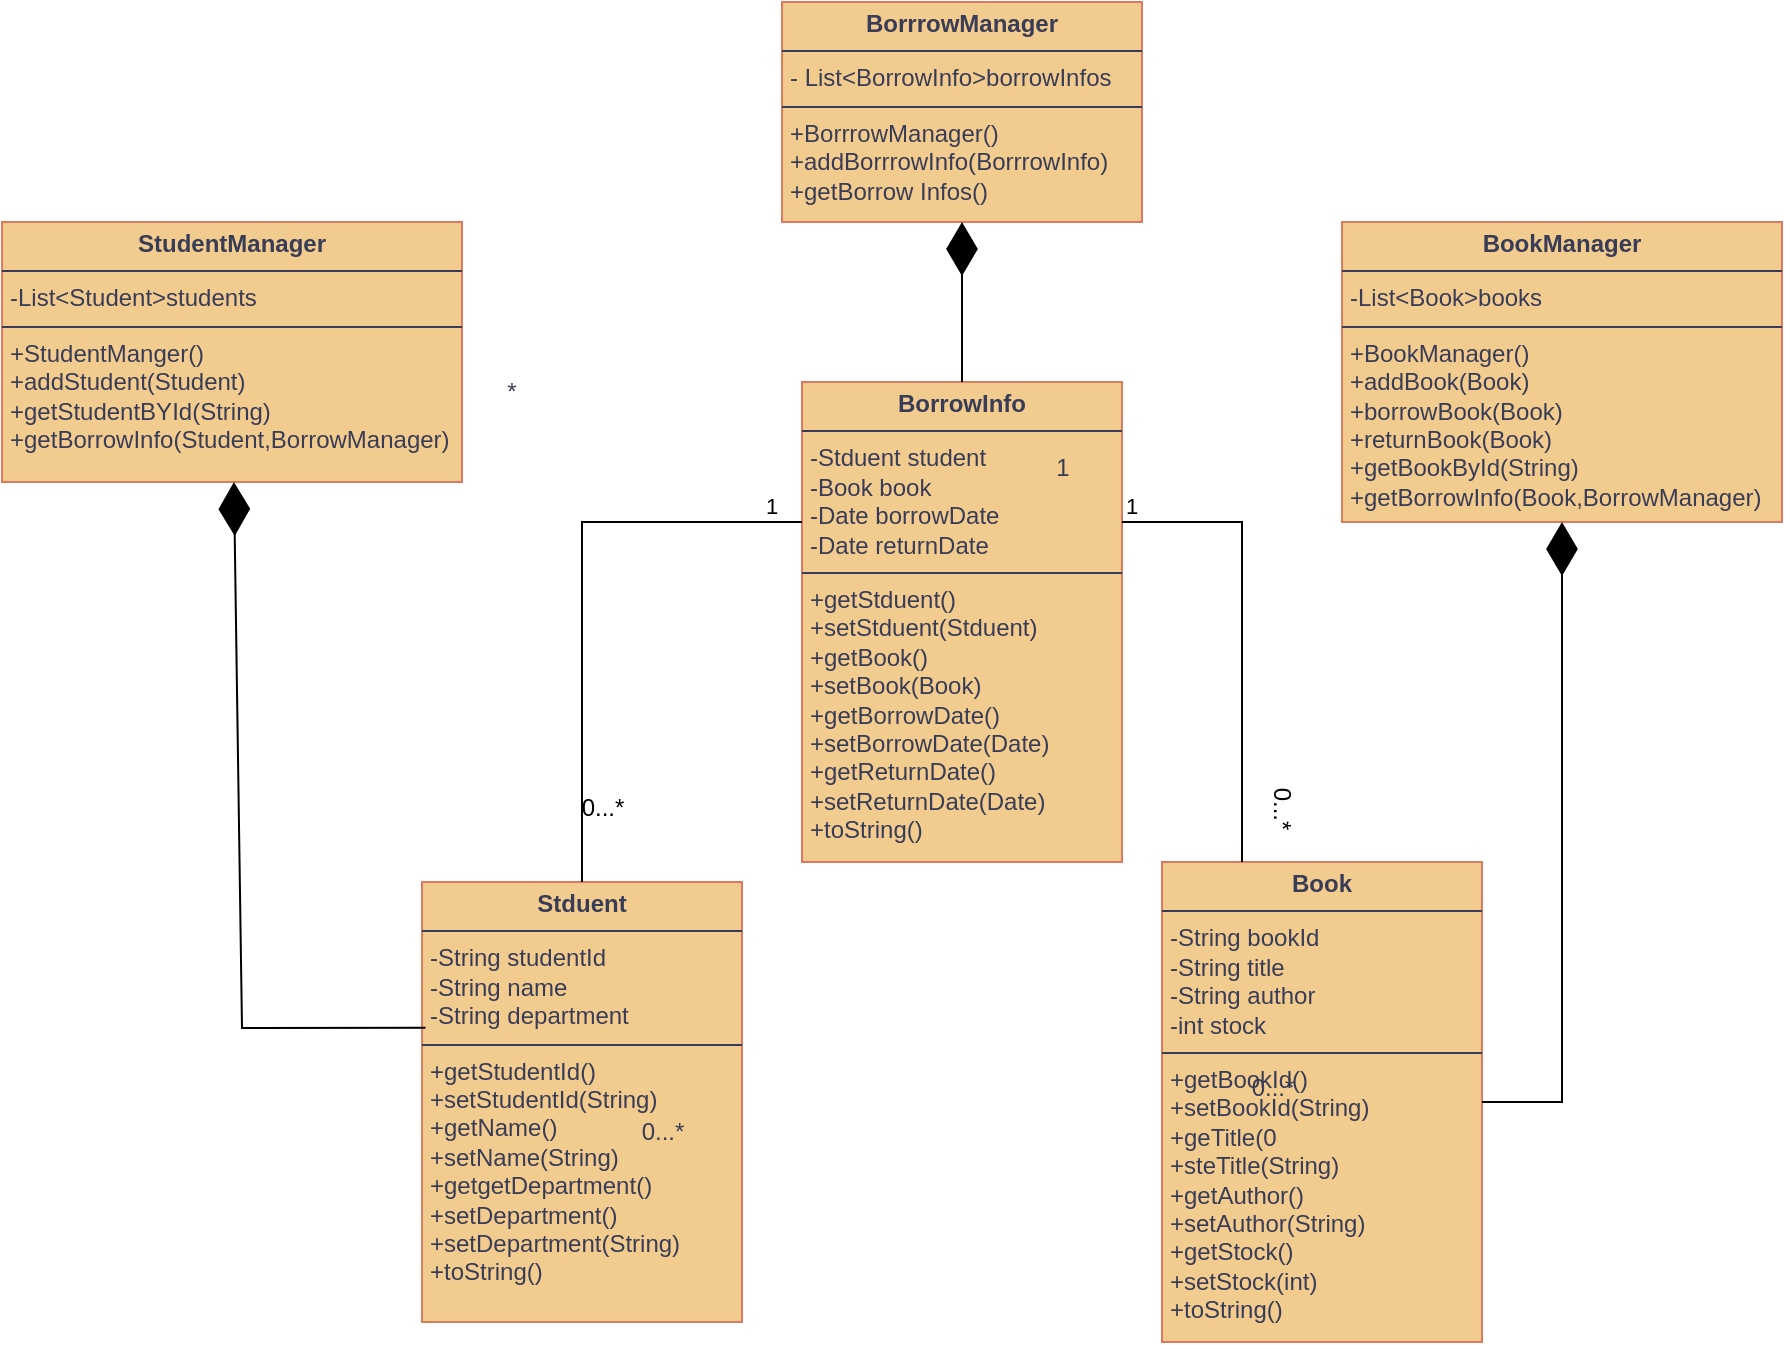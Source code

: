 <mxfile version="24.4.0" type="device">
  <diagram id="C5RBs43oDa-KdzZeNtuy" name="Page-1">
    <mxGraphModel dx="2062" dy="844" grid="1" gridSize="10" guides="1" tooltips="1" connect="1" arrows="1" fold="1" page="1" pageScale="1" pageWidth="827" pageHeight="1169" background="#ffffff" math="0" shadow="0">
      <root>
        <mxCell id="WIyWlLk6GJQsqaUBKTNV-0" />
        <mxCell id="WIyWlLk6GJQsqaUBKTNV-1" parent="WIyWlLk6GJQsqaUBKTNV-0" />
        <mxCell id="tygYZwtcE6f_I6DMLNzs-10" value="&lt;p style=&quot;margin:0px;margin-top:4px;text-align:center;&quot;&gt;&lt;span style=&quot;font-weight: 700;&quot;&gt;BorrrowManager&lt;/span&gt;&lt;br&gt;&lt;/p&gt;&lt;hr size=&quot;1&quot; style=&quot;border-style:solid;&quot;&gt;&lt;p style=&quot;margin:0px;margin-left:4px;&quot;&gt;- List&amp;lt;BorrowInfo&amp;gt;borrowInfos&lt;/p&gt;&lt;hr size=&quot;1&quot; style=&quot;border-style:solid;&quot;&gt;&lt;p style=&quot;margin:0px;margin-left:4px;&quot;&gt;+&lt;span style=&quot;text-align: center; background-color: initial;&quot;&gt;BorrrowManager()&lt;/span&gt;&lt;/p&gt;&lt;p style=&quot;margin:0px;margin-left:4px;&quot;&gt;&lt;span style=&quot;text-align: center; background-color: initial;&quot;&gt;+add&lt;/span&gt;&lt;span style=&quot;text-align: center; background-color: initial;&quot;&gt;BorrrowInfo(&lt;/span&gt;&lt;span style=&quot;text-align: center; background-color: initial;&quot;&gt;BorrrowInfo&lt;/span&gt;&lt;span style=&quot;background-color: initial; text-align: center;&quot;&gt;)&lt;/span&gt;&lt;/p&gt;&lt;p style=&quot;margin:0px;margin-left:4px;&quot;&gt;&lt;span style=&quot;background-color: initial; text-align: center;&quot;&gt;+getBorrow Infos()&lt;/span&gt;&lt;/p&gt;" style="verticalAlign=top;align=left;overflow=fill;html=1;whiteSpace=wrap;strokeColor=#E07A5F;fontColor=#393C56;fillColor=#F2CC8F;" parent="WIyWlLk6GJQsqaUBKTNV-1" vertex="1">
          <mxGeometry x="360" y="120" width="180" height="110" as="geometry" />
        </mxCell>
        <mxCell id="tygYZwtcE6f_I6DMLNzs-11" value="&lt;p style=&quot;margin:0px;margin-top:4px;text-align:center;&quot;&gt;&lt;b&gt;BorrowInfo&lt;/b&gt;&lt;/p&gt;&lt;hr size=&quot;1&quot; style=&quot;border-style:solid;&quot;&gt;&lt;p style=&quot;margin:0px;margin-left:4px;&quot;&gt;-Stduent student&lt;/p&gt;&lt;p style=&quot;margin:0px;margin-left:4px;&quot;&gt;-Book book&lt;/p&gt;&lt;p style=&quot;margin:0px;margin-left:4px;&quot;&gt;-Date borrowDate&lt;/p&gt;&lt;p style=&quot;margin:0px;margin-left:4px;&quot;&gt;-Date returnDate&lt;/p&gt;&lt;hr size=&quot;1&quot; style=&quot;border-style:solid;&quot;&gt;&lt;p style=&quot;margin:0px;margin-left:4px;&quot;&gt;+getStduent()&lt;/p&gt;&lt;p style=&quot;margin:0px;margin-left:4px;&quot;&gt;+setStduent(Stduent)&lt;/p&gt;&lt;p style=&quot;margin:0px;margin-left:4px;&quot;&gt;+getBook()&lt;/p&gt;&lt;p style=&quot;margin:0px;margin-left:4px;&quot;&gt;+setBook(Book)&lt;/p&gt;&lt;p style=&quot;margin:0px;margin-left:4px;&quot;&gt;+&lt;span style=&quot;background-color: initial;&quot;&gt;getBorrowDate()&lt;/span&gt;&lt;/p&gt;&lt;p style=&quot;margin:0px;margin-left:4px;&quot;&gt;+setBorrowDate(Date)&lt;/p&gt;&lt;p style=&quot;margin:0px;margin-left:4px;&quot;&gt;+getReturnDate()&lt;/p&gt;&lt;p style=&quot;margin:0px;margin-left:4px;&quot;&gt;+setReturnDate(Date)&lt;br&gt;&lt;/p&gt;&lt;p style=&quot;margin:0px;margin-left:4px;&quot;&gt;+toString()&lt;/p&gt;" style="verticalAlign=top;align=left;overflow=fill;html=1;whiteSpace=wrap;strokeColor=#E07A5F;fontColor=#393C56;fillColor=#F2CC8F;" parent="WIyWlLk6GJQsqaUBKTNV-1" vertex="1">
          <mxGeometry x="370" y="310" width="160" height="240" as="geometry" />
        </mxCell>
        <mxCell id="tygYZwtcE6f_I6DMLNzs-18" value="*" style="text;html=1;align=center;verticalAlign=middle;whiteSpace=wrap;rounded=0;fontColor=#393C56;" parent="WIyWlLk6GJQsqaUBKTNV-1" vertex="1">
          <mxGeometry x="220" y="310" width="10" height="10" as="geometry" />
        </mxCell>
        <mxCell id="tygYZwtcE6f_I6DMLNzs-19" value="&lt;p style=&quot;margin:0px;margin-top:4px;text-align:center;&quot;&gt;&lt;b&gt;Stduent&lt;/b&gt;&lt;/p&gt;&lt;hr size=&quot;1&quot; style=&quot;border-style:solid;&quot;&gt;&lt;p style=&quot;margin:0px;margin-left:4px;&quot;&gt;-String studentId&lt;/p&gt;&lt;p style=&quot;margin:0px;margin-left:4px;&quot;&gt;-String name&lt;/p&gt;&lt;p style=&quot;margin:0px;margin-left:4px;&quot;&gt;-String department&lt;/p&gt;&lt;hr size=&quot;1&quot; style=&quot;border-style:solid;&quot;&gt;&lt;p style=&quot;margin:0px;margin-left:4px;&quot;&gt;+getStudentId()&lt;/p&gt;&lt;p style=&quot;margin:0px;margin-left:4px;&quot;&gt;+setStudentId(String)&lt;br&gt;&lt;/p&gt;&lt;p style=&quot;margin:0px;margin-left:4px;&quot;&gt;+getName()&lt;/p&gt;&lt;p style=&quot;margin:0px;margin-left:4px;&quot;&gt;+setName(String)&lt;br&gt;&lt;/p&gt;&lt;p style=&quot;margin:0px;margin-left:4px;&quot;&gt;+getgetDepartment()&lt;/p&gt;&lt;p style=&quot;margin:0px;margin-left:4px;&quot;&gt;+setDepartment()&lt;/p&gt;&lt;p style=&quot;margin:0px;margin-left:4px;&quot;&gt;+setDepartment(String)&lt;/p&gt;&lt;p style=&quot;margin:0px;margin-left:4px;&quot;&gt;+toString()&lt;/p&gt;&lt;p style=&quot;margin:0px;margin-left:4px;&quot;&gt;&lt;br&gt;&lt;/p&gt;&lt;p style=&quot;margin:0px;margin-left:4px;&quot;&gt;&lt;br&gt;&lt;/p&gt;" style="verticalAlign=top;align=left;overflow=fill;html=1;whiteSpace=wrap;strokeColor=#E07A5F;fontColor=#393C56;fillColor=#F2CC8F;" parent="WIyWlLk6GJQsqaUBKTNV-1" vertex="1">
          <mxGeometry x="180" y="560" width="160" height="220" as="geometry" />
        </mxCell>
        <mxCell id="tygYZwtcE6f_I6DMLNzs-24" value="&lt;p style=&quot;margin:0px;margin-top:4px;text-align:center;&quot;&gt;&lt;b&gt;StudentManager&lt;/b&gt;&lt;/p&gt;&lt;hr size=&quot;1&quot; style=&quot;border-style:solid;&quot;&gt;&lt;p style=&quot;margin:0px;margin-left:4px;&quot;&gt;-List&amp;lt;Student&amp;gt;students&lt;/p&gt;&lt;hr size=&quot;1&quot; style=&quot;border-style:solid;&quot;&gt;&lt;p style=&quot;margin:0px;margin-left:4px;&quot;&gt;+StudentManger()&lt;/p&gt;&lt;p style=&quot;margin:0px;margin-left:4px;&quot;&gt;+addStudent(Student&lt;span style=&quot;background-color: initial;&quot;&gt;)&lt;/span&gt;&lt;/p&gt;&lt;p style=&quot;margin:0px;margin-left:4px;&quot;&gt;&lt;span style=&quot;background-color: initial;&quot;&gt;+getStudentBYId(String)&lt;/span&gt;&lt;/p&gt;&lt;p style=&quot;margin:0px;margin-left:4px;&quot;&gt;&lt;span style=&quot;background-color: initial;&quot;&gt;+getBorrowInfo(Student,BorrowManager)&lt;/span&gt;&lt;/p&gt;" style="verticalAlign=top;align=left;overflow=fill;html=1;whiteSpace=wrap;strokeColor=#E07A5F;fontColor=#393C56;fillColor=#F2CC8F;" parent="WIyWlLk6GJQsqaUBKTNV-1" vertex="1">
          <mxGeometry x="-30" y="230" width="230" height="130" as="geometry" />
        </mxCell>
        <mxCell id="tygYZwtcE6f_I6DMLNzs-25" value="&lt;p style=&quot;margin:0px;margin-top:4px;text-align:center;&quot;&gt;&lt;b&gt;BookManager&lt;/b&gt;&lt;/p&gt;&lt;hr size=&quot;1&quot; style=&quot;border-style:solid;&quot;&gt;&lt;p style=&quot;margin:0px;margin-left:4px;&quot;&gt;-List&amp;lt;Book&amp;gt;books&lt;/p&gt;&lt;hr size=&quot;1&quot; style=&quot;border-style:solid;&quot;&gt;&lt;p style=&quot;margin:0px;margin-left:4px;&quot;&gt;+BookManager()&lt;/p&gt;&lt;p style=&quot;margin:0px;margin-left:4px;&quot;&gt;+addBook(Book)&lt;br&gt;+borrowBook(Book)&lt;/p&gt;&lt;p style=&quot;margin:0px;margin-left:4px;&quot;&gt;+returnBook(Book)&lt;/p&gt;&lt;p style=&quot;margin:0px;margin-left:4px;&quot;&gt;+getBookById(String)&lt;/p&gt;&lt;p style=&quot;margin:0px;margin-left:4px;&quot;&gt;+getBorrowInfo(Book,BorrowManager)&lt;/p&gt;" style="verticalAlign=top;align=left;overflow=fill;html=1;whiteSpace=wrap;strokeColor=#E07A5F;fontColor=#393C56;fillColor=#F2CC8F;" parent="WIyWlLk6GJQsqaUBKTNV-1" vertex="1">
          <mxGeometry x="640" y="230" width="220" height="150" as="geometry" />
        </mxCell>
        <mxCell id="tygYZwtcE6f_I6DMLNzs-26" value="&lt;p style=&quot;margin:0px;margin-top:4px;text-align:center;&quot;&gt;&lt;b&gt;Book&lt;/b&gt;&lt;/p&gt;&lt;hr size=&quot;1&quot; style=&quot;border-style:solid;&quot;&gt;&lt;p style=&quot;margin:0px;margin-left:4px;&quot;&gt;-String bookId&lt;/p&gt;&lt;p style=&quot;margin:0px;margin-left:4px;&quot;&gt;-String title&lt;/p&gt;&lt;p style=&quot;margin:0px;margin-left:4px;&quot;&gt;-String author&lt;/p&gt;&lt;p style=&quot;margin:0px;margin-left:4px;&quot;&gt;-int stock&lt;/p&gt;&lt;hr size=&quot;1&quot; style=&quot;border-style:solid;&quot;&gt;&lt;p style=&quot;margin:0px;margin-left:4px;&quot;&gt;+getBookId()&lt;/p&gt;&lt;p style=&quot;margin:0px;margin-left:4px;&quot;&gt;+setBookId(String)&lt;/p&gt;&lt;p style=&quot;margin:0px;margin-left:4px;&quot;&gt;+geTitle(0&lt;/p&gt;&lt;p style=&quot;margin:0px;margin-left:4px;&quot;&gt;+steTitle(String)&lt;/p&gt;&lt;p style=&quot;margin:0px;margin-left:4px;&quot;&gt;+getAuthor()&lt;/p&gt;&lt;p style=&quot;margin:0px;margin-left:4px;&quot;&gt;+setAuthor(String)&lt;/p&gt;&lt;p style=&quot;margin:0px;margin-left:4px;&quot;&gt;+getStock()&lt;/p&gt;&lt;p style=&quot;margin:0px;margin-left:4px;&quot;&gt;+setStock(int)&lt;/p&gt;&lt;p style=&quot;margin:0px;margin-left:4px;&quot;&gt;+toString()&lt;/p&gt;" style="verticalAlign=top;align=left;overflow=fill;html=1;whiteSpace=wrap;strokeColor=#E07A5F;fontColor=#393C56;fillColor=#F2CC8F;" parent="WIyWlLk6GJQsqaUBKTNV-1" vertex="1">
          <mxGeometry x="550" y="550" width="160" height="240" as="geometry" />
        </mxCell>
        <mxCell id="tygYZwtcE6f_I6DMLNzs-32" value="0...*" style="text;html=1;align=center;verticalAlign=middle;resizable=0;points=[];autosize=1;strokeColor=none;fillColor=none;fontColor=#393C56;" parent="WIyWlLk6GJQsqaUBKTNV-1" vertex="1">
          <mxGeometry x="585" y="648" width="40" height="30" as="geometry" />
        </mxCell>
        <mxCell id="tygYZwtcE6f_I6DMLNzs-36" value="1" style="text;html=1;align=center;verticalAlign=middle;resizable=0;points=[];autosize=1;strokeColor=none;fillColor=none;fontColor=#393C56;" parent="WIyWlLk6GJQsqaUBKTNV-1" vertex="1">
          <mxGeometry x="485" y="338" width="30" height="30" as="geometry" />
        </mxCell>
        <mxCell id="npyDdQqKM58Z-gS2sZ5w-0" value="" style="endArrow=diamondThin;endFill=1;endSize=24;html=1;rounded=0;exitX=0.011;exitY=0.331;exitDx=0;exitDy=0;exitPerimeter=0;" parent="WIyWlLk6GJQsqaUBKTNV-1" source="tygYZwtcE6f_I6DMLNzs-19" target="tygYZwtcE6f_I6DMLNzs-24" edge="1">
          <mxGeometry width="160" relative="1" as="geometry">
            <mxPoint x="-25" y="630" as="sourcePoint" />
            <mxPoint x="135" y="630" as="targetPoint" />
            <Array as="points">
              <mxPoint x="90" y="633" />
            </Array>
          </mxGeometry>
        </mxCell>
        <mxCell id="npyDdQqKM58Z-gS2sZ5w-1" value="" style="endArrow=diamondThin;endFill=1;endSize=24;html=1;rounded=0;" parent="WIyWlLk6GJQsqaUBKTNV-1" source="tygYZwtcE6f_I6DMLNzs-26" target="tygYZwtcE6f_I6DMLNzs-25" edge="1">
          <mxGeometry width="160" relative="1" as="geometry">
            <mxPoint x="330" y="470" as="sourcePoint" />
            <mxPoint x="730" y="580" as="targetPoint" />
            <Array as="points">
              <mxPoint x="750" y="670" />
            </Array>
          </mxGeometry>
        </mxCell>
        <mxCell id="npyDdQqKM58Z-gS2sZ5w-2" value="0...*" style="text;html=1;align=center;verticalAlign=middle;resizable=0;points=[];autosize=1;strokeColor=none;fillColor=none;fontColor=#393C56;" parent="WIyWlLk6GJQsqaUBKTNV-1" vertex="1">
          <mxGeometry x="280" y="670" width="40" height="30" as="geometry" />
        </mxCell>
        <mxCell id="npyDdQqKM58Z-gS2sZ5w-3" value="" style="endArrow=none;endFill=0;html=1;edgeStyle=orthogonalEdgeStyle;align=left;verticalAlign=top;rounded=0;" parent="WIyWlLk6GJQsqaUBKTNV-1" source="tygYZwtcE6f_I6DMLNzs-11" target="tygYZwtcE6f_I6DMLNzs-26" edge="1">
          <mxGeometry x="-1" relative="1" as="geometry">
            <mxPoint x="490" y="470" as="sourcePoint" />
            <mxPoint x="330" y="470" as="targetPoint" />
            <Array as="points">
              <mxPoint x="590" y="380" />
            </Array>
          </mxGeometry>
        </mxCell>
        <mxCell id="npyDdQqKM58Z-gS2sZ5w-4" value="1" style="edgeLabel;resizable=0;html=1;align=left;verticalAlign=bottom;" parent="npyDdQqKM58Z-gS2sZ5w-3" connectable="0" vertex="1">
          <mxGeometry x="-1" relative="1" as="geometry" />
        </mxCell>
        <mxCell id="npyDdQqKM58Z-gS2sZ5w-7" value="" style="endArrow=none;endFill=0;html=1;edgeStyle=orthogonalEdgeStyle;align=left;verticalAlign=top;rounded=0;" parent="WIyWlLk6GJQsqaUBKTNV-1" source="tygYZwtcE6f_I6DMLNzs-11" target="tygYZwtcE6f_I6DMLNzs-19" edge="1">
          <mxGeometry x="-1" relative="1" as="geometry">
            <mxPoint x="330" y="570" as="sourcePoint" />
            <mxPoint x="490" y="570" as="targetPoint" />
            <Array as="points">
              <mxPoint x="260" y="380" />
            </Array>
          </mxGeometry>
        </mxCell>
        <mxCell id="npyDdQqKM58Z-gS2sZ5w-8" value="1" style="edgeLabel;resizable=0;html=1;align=left;verticalAlign=bottom;" parent="npyDdQqKM58Z-gS2sZ5w-7" connectable="0" vertex="1">
          <mxGeometry x="-1" relative="1" as="geometry">
            <mxPoint x="-20" as="offset" />
          </mxGeometry>
        </mxCell>
        <mxCell id="npyDdQqKM58Z-gS2sZ5w-9" value="0...*" style="text;html=1;align=center;verticalAlign=middle;resizable=0;points=[];autosize=1;strokeColor=none;fillColor=none;" parent="WIyWlLk6GJQsqaUBKTNV-1" vertex="1">
          <mxGeometry x="250" y="508" width="40" height="30" as="geometry" />
        </mxCell>
        <mxCell id="npyDdQqKM58Z-gS2sZ5w-10" value="0...*" style="text;html=1;align=center;verticalAlign=middle;resizable=0;points=[];autosize=1;strokeColor=none;fillColor=none;rotation=90;" parent="WIyWlLk6GJQsqaUBKTNV-1" vertex="1">
          <mxGeometry x="590" y="508" width="40" height="30" as="geometry" />
        </mxCell>
        <mxCell id="z0iW11zBF5AQTiyB1qf5-0" value="" style="endArrow=diamondThin;endFill=1;endSize=24;html=1;rounded=0;" edge="1" parent="WIyWlLk6GJQsqaUBKTNV-1" source="tygYZwtcE6f_I6DMLNzs-11" target="tygYZwtcE6f_I6DMLNzs-10">
          <mxGeometry width="160" relative="1" as="geometry">
            <mxPoint x="450" y="300" as="sourcePoint" />
            <mxPoint x="440" y="440" as="targetPoint" />
          </mxGeometry>
        </mxCell>
      </root>
    </mxGraphModel>
  </diagram>
</mxfile>
